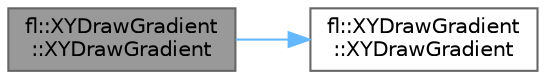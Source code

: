 digraph "fl::XYDrawGradient::XYDrawGradient"
{
 // INTERACTIVE_SVG=YES
 // LATEX_PDF_SIZE
  bgcolor="transparent";
  edge [fontname=Helvetica,fontsize=10,labelfontname=Helvetica,labelfontsize=10];
  node [fontname=Helvetica,fontsize=10,shape=box,height=0.2,width=0.4];
  rankdir="LR";
  Node1 [id="Node000001",label="fl::XYDrawGradient\l::XYDrawGradient",height=0.2,width=0.4,color="gray40", fillcolor="grey60", style="filled", fontcolor="black",tooltip=" "];
  Node1 -> Node2 [id="edge1_Node000001_Node000002",color="steelblue1",style="solid",tooltip=" "];
  Node2 [id="Node000002",label="fl::XYDrawGradient\l::XYDrawGradient",height=0.2,width=0.4,color="grey40", fillcolor="white", style="filled",URL="$d7/d6a/structfl_1_1_x_y_draw_gradient_a9ae1a0475f9f29e430fbcea2058bface.html#a9ae1a0475f9f29e430fbcea2058bface",tooltip=" "];
}
